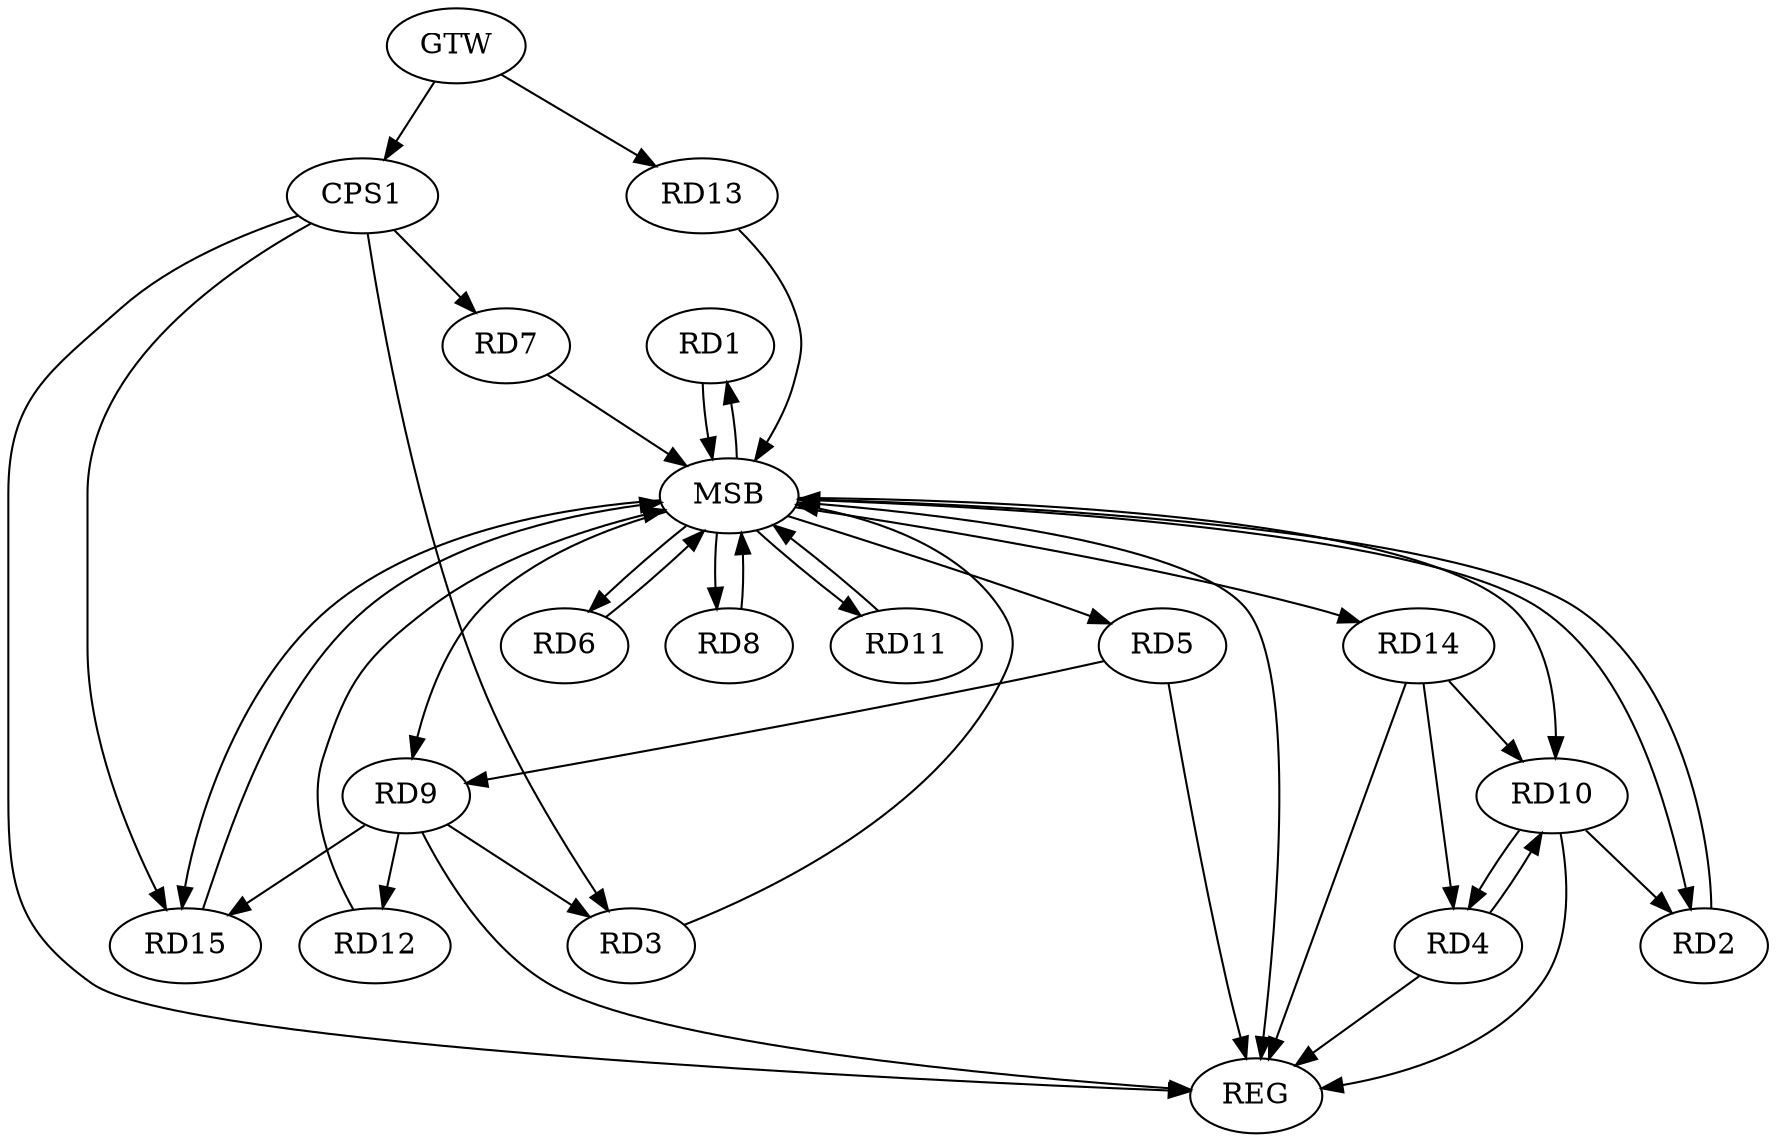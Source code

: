 strict digraph G {
  RD1 [ label="RD1" ];
  RD2 [ label="RD2" ];
  RD3 [ label="RD3" ];
  RD4 [ label="RD4" ];
  RD5 [ label="RD5" ];
  RD6 [ label="RD6" ];
  RD7 [ label="RD7" ];
  RD8 [ label="RD8" ];
  RD9 [ label="RD9" ];
  RD10 [ label="RD10" ];
  RD11 [ label="RD11" ];
  RD12 [ label="RD12" ];
  RD13 [ label="RD13" ];
  RD14 [ label="RD14" ];
  RD15 [ label="RD15" ];
  CPS1 [ label="CPS1" ];
  GTW [ label="GTW" ];
  REG [ label="REG" ];
  MSB [ label="MSB" ];
  RD10 -> RD2;
  RD9 -> RD3;
  RD4 -> RD10;
  RD10 -> RD4;
  RD14 -> RD4;
  RD5 -> RD9;
  RD9 -> RD12;
  RD9 -> RD15;
  RD14 -> RD10;
  CPS1 -> RD3;
  CPS1 -> RD7;
  CPS1 -> RD15;
  GTW -> RD13;
  GTW -> CPS1;
  RD4 -> REG;
  RD5 -> REG;
  RD9 -> REG;
  RD10 -> REG;
  RD14 -> REG;
  CPS1 -> REG;
  RD1 -> MSB;
  MSB -> RD6;
  MSB -> REG;
  RD2 -> MSB;
  MSB -> RD1;
  MSB -> RD8;
  MSB -> RD9;
  MSB -> RD14;
  RD3 -> MSB;
  RD6 -> MSB;
  RD7 -> MSB;
  RD8 -> MSB;
  MSB -> RD5;
  MSB -> RD10;
  MSB -> RD11;
  RD11 -> MSB;
  RD12 -> MSB;
  MSB -> RD2;
  MSB -> RD15;
  RD13 -> MSB;
  RD15 -> MSB;
}
